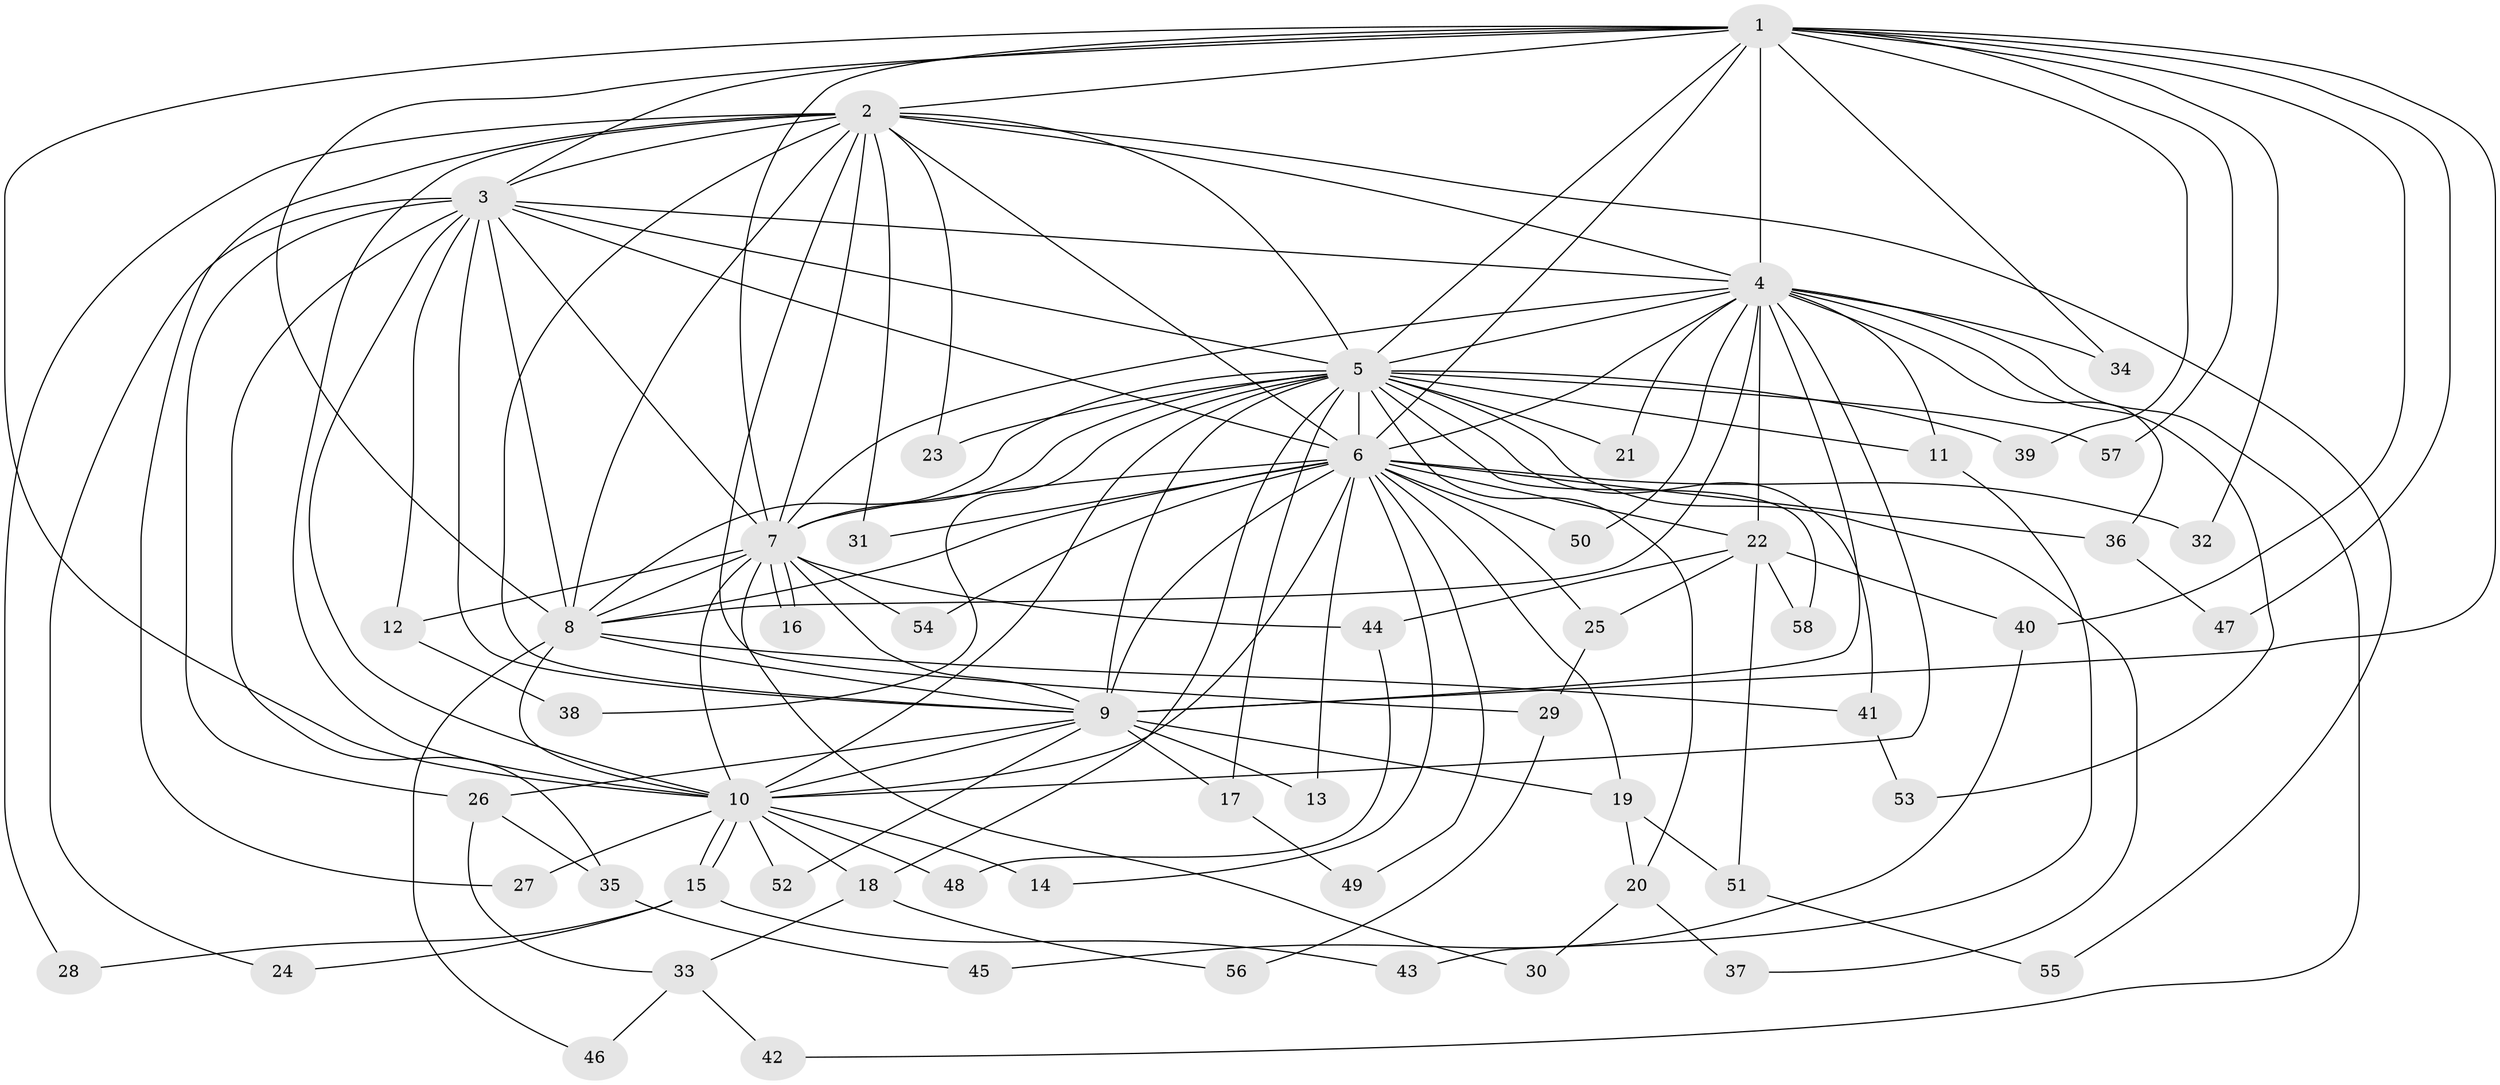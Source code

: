 // coarse degree distribution, {7: 0.06896551724137931, 14: 0.06896551724137931, 17: 0.034482758620689655, 10: 0.034482758620689655, 3: 0.2413793103448276, 2: 0.3793103448275862, 4: 0.13793103448275862, 6: 0.034482758620689655}
// Generated by graph-tools (version 1.1) at 2025/17/03/04/25 18:17:15]
// undirected, 58 vertices, 141 edges
graph export_dot {
graph [start="1"]
  node [color=gray90,style=filled];
  1;
  2;
  3;
  4;
  5;
  6;
  7;
  8;
  9;
  10;
  11;
  12;
  13;
  14;
  15;
  16;
  17;
  18;
  19;
  20;
  21;
  22;
  23;
  24;
  25;
  26;
  27;
  28;
  29;
  30;
  31;
  32;
  33;
  34;
  35;
  36;
  37;
  38;
  39;
  40;
  41;
  42;
  43;
  44;
  45;
  46;
  47;
  48;
  49;
  50;
  51;
  52;
  53;
  54;
  55;
  56;
  57;
  58;
  1 -- 2;
  1 -- 3;
  1 -- 4;
  1 -- 5;
  1 -- 6;
  1 -- 7;
  1 -- 8;
  1 -- 9;
  1 -- 10;
  1 -- 32;
  1 -- 34;
  1 -- 39;
  1 -- 40;
  1 -- 47;
  1 -- 57;
  2 -- 3;
  2 -- 4;
  2 -- 5;
  2 -- 6;
  2 -- 7;
  2 -- 8;
  2 -- 9;
  2 -- 10;
  2 -- 23;
  2 -- 27;
  2 -- 28;
  2 -- 29;
  2 -- 31;
  2 -- 55;
  3 -- 4;
  3 -- 5;
  3 -- 6;
  3 -- 7;
  3 -- 8;
  3 -- 9;
  3 -- 10;
  3 -- 12;
  3 -- 24;
  3 -- 26;
  3 -- 35;
  4 -- 5;
  4 -- 6;
  4 -- 7;
  4 -- 8;
  4 -- 9;
  4 -- 10;
  4 -- 11;
  4 -- 21;
  4 -- 22;
  4 -- 34;
  4 -- 36;
  4 -- 42;
  4 -- 50;
  4 -- 53;
  5 -- 6;
  5 -- 7;
  5 -- 8;
  5 -- 9;
  5 -- 10;
  5 -- 11;
  5 -- 17;
  5 -- 18;
  5 -- 20;
  5 -- 21;
  5 -- 23;
  5 -- 37;
  5 -- 38;
  5 -- 39;
  5 -- 41;
  5 -- 57;
  5 -- 58;
  6 -- 7;
  6 -- 8;
  6 -- 9;
  6 -- 10;
  6 -- 13;
  6 -- 14;
  6 -- 19;
  6 -- 22;
  6 -- 25;
  6 -- 31;
  6 -- 32;
  6 -- 36;
  6 -- 49;
  6 -- 50;
  6 -- 54;
  7 -- 8;
  7 -- 9;
  7 -- 10;
  7 -- 12;
  7 -- 16;
  7 -- 16;
  7 -- 30;
  7 -- 44;
  7 -- 54;
  8 -- 9;
  8 -- 10;
  8 -- 41;
  8 -- 46;
  9 -- 10;
  9 -- 13;
  9 -- 17;
  9 -- 19;
  9 -- 26;
  9 -- 52;
  10 -- 14;
  10 -- 15;
  10 -- 15;
  10 -- 18;
  10 -- 27;
  10 -- 48;
  10 -- 52;
  11 -- 43;
  12 -- 38;
  15 -- 24;
  15 -- 28;
  15 -- 43;
  17 -- 49;
  18 -- 33;
  18 -- 56;
  19 -- 20;
  19 -- 51;
  20 -- 30;
  20 -- 37;
  22 -- 25;
  22 -- 40;
  22 -- 44;
  22 -- 51;
  22 -- 58;
  25 -- 29;
  26 -- 33;
  26 -- 35;
  29 -- 56;
  33 -- 42;
  33 -- 46;
  35 -- 45;
  36 -- 47;
  40 -- 45;
  41 -- 53;
  44 -- 48;
  51 -- 55;
}
